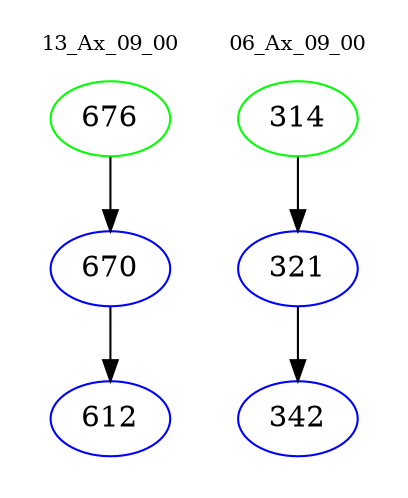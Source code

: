 digraph{
subgraph cluster_0 {
color = white
label = "13_Ax_09_00";
fontsize=10;
T0_676 [label="676", color="green"]
T0_676 -> T0_670 [color="black"]
T0_670 [label="670", color="blue"]
T0_670 -> T0_612 [color="black"]
T0_612 [label="612", color="blue"]
}
subgraph cluster_1 {
color = white
label = "06_Ax_09_00";
fontsize=10;
T1_314 [label="314", color="green"]
T1_314 -> T1_321 [color="black"]
T1_321 [label="321", color="blue"]
T1_321 -> T1_342 [color="black"]
T1_342 [label="342", color="blue"]
}
}
